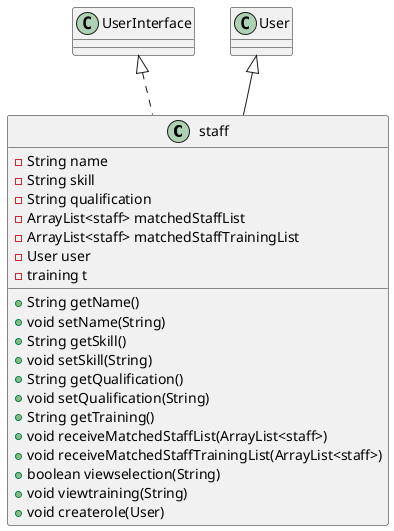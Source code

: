 @startuml
class staff {
- String name
- String skill
- String qualification
- ArrayList<staff> matchedStaffList
- ArrayList<staff> matchedStaffTrainingList
- User user
- training t
+ String getName()
+ void setName(String)
+ String getSkill()
+ void setSkill(String)
+ String getQualification()
+ void setQualification(String)
+ String getTraining()
+ void receiveMatchedStaffList(ArrayList<staff>)
+ void receiveMatchedStaffTrainingList(ArrayList<staff>)
+ boolean viewselection(String)
+ void viewtraining(String)
+ void createrole(User)
}


UserInterface <|.. staff
User <|-- staff
@enduml